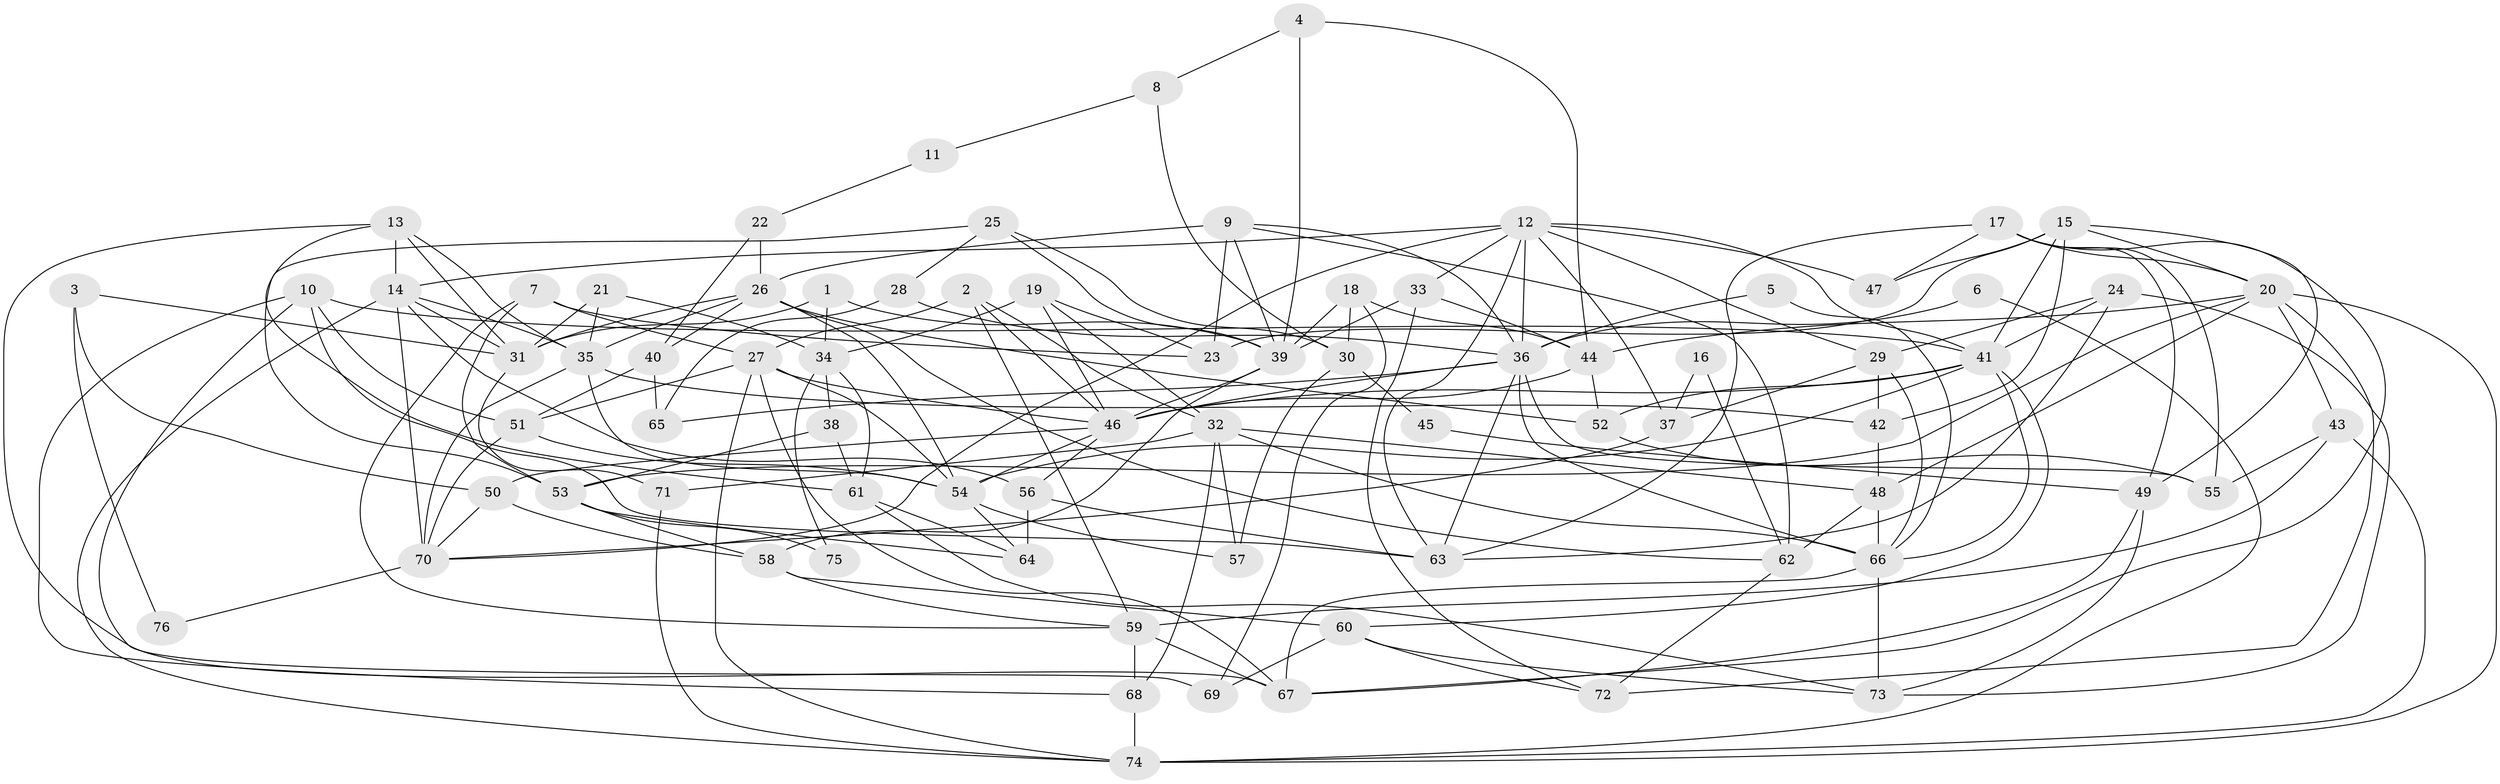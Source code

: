 // original degree distribution, {3: 0.30952380952380953, 4: 0.23015873015873015, 5: 0.18253968253968253, 8: 0.015873015873015872, 2: 0.1349206349206349, 6: 0.07142857142857142, 7: 0.047619047619047616, 10: 0.007936507936507936}
// Generated by graph-tools (version 1.1) at 2025/37/03/04/25 23:37:09]
// undirected, 76 vertices, 185 edges
graph export_dot {
  node [color=gray90,style=filled];
  1;
  2;
  3;
  4;
  5;
  6;
  7;
  8;
  9;
  10;
  11;
  12;
  13;
  14;
  15;
  16;
  17;
  18;
  19;
  20;
  21;
  22;
  23;
  24;
  25;
  26;
  27;
  28;
  29;
  30;
  31;
  32;
  33;
  34;
  35;
  36;
  37;
  38;
  39;
  40;
  41;
  42;
  43;
  44;
  45;
  46;
  47;
  48;
  49;
  50;
  51;
  52;
  53;
  54;
  55;
  56;
  57;
  58;
  59;
  60;
  61;
  62;
  63;
  64;
  65;
  66;
  67;
  68;
  69;
  70;
  71;
  72;
  73;
  74;
  75;
  76;
  1 -- 31 [weight=1.0];
  1 -- 34 [weight=1.0];
  1 -- 39 [weight=1.0];
  2 -- 27 [weight=1.0];
  2 -- 32 [weight=1.0];
  2 -- 46 [weight=1.0];
  2 -- 59 [weight=1.0];
  3 -- 31 [weight=2.0];
  3 -- 50 [weight=1.0];
  3 -- 76 [weight=2.0];
  4 -- 8 [weight=1.0];
  4 -- 39 [weight=1.0];
  4 -- 44 [weight=1.0];
  5 -- 36 [weight=1.0];
  5 -- 66 [weight=1.0];
  6 -- 36 [weight=1.0];
  6 -- 74 [weight=1.0];
  7 -- 23 [weight=1.0];
  7 -- 27 [weight=1.0];
  7 -- 53 [weight=1.0];
  7 -- 59 [weight=1.0];
  8 -- 11 [weight=1.0];
  8 -- 30 [weight=1.0];
  9 -- 23 [weight=2.0];
  9 -- 26 [weight=1.0];
  9 -- 36 [weight=1.0];
  9 -- 39 [weight=1.0];
  9 -- 62 [weight=1.0];
  10 -- 41 [weight=1.0];
  10 -- 51 [weight=1.0];
  10 -- 63 [weight=1.0];
  10 -- 68 [weight=1.0];
  10 -- 69 [weight=2.0];
  11 -- 22 [weight=1.0];
  12 -- 14 [weight=1.0];
  12 -- 29 [weight=1.0];
  12 -- 33 [weight=1.0];
  12 -- 36 [weight=2.0];
  12 -- 37 [weight=2.0];
  12 -- 41 [weight=1.0];
  12 -- 47 [weight=1.0];
  12 -- 63 [weight=1.0];
  12 -- 70 [weight=1.0];
  13 -- 14 [weight=1.0];
  13 -- 31 [weight=1.0];
  13 -- 35 [weight=1.0];
  13 -- 61 [weight=1.0];
  13 -- 67 [weight=1.0];
  14 -- 31 [weight=2.0];
  14 -- 35 [weight=1.0];
  14 -- 56 [weight=1.0];
  14 -- 70 [weight=2.0];
  14 -- 74 [weight=1.0];
  15 -- 20 [weight=1.0];
  15 -- 23 [weight=1.0];
  15 -- 41 [weight=1.0];
  15 -- 42 [weight=2.0];
  15 -- 47 [weight=1.0];
  15 -- 49 [weight=1.0];
  16 -- 37 [weight=1.0];
  16 -- 62 [weight=1.0];
  17 -- 20 [weight=1.0];
  17 -- 47 [weight=2.0];
  17 -- 49 [weight=1.0];
  17 -- 55 [weight=1.0];
  17 -- 63 [weight=1.0];
  17 -- 67 [weight=1.0];
  18 -- 30 [weight=1.0];
  18 -- 39 [weight=1.0];
  18 -- 44 [weight=1.0];
  18 -- 69 [weight=1.0];
  19 -- 23 [weight=1.0];
  19 -- 32 [weight=1.0];
  19 -- 34 [weight=1.0];
  19 -- 46 [weight=1.0];
  20 -- 43 [weight=1.0];
  20 -- 44 [weight=1.0];
  20 -- 48 [weight=1.0];
  20 -- 53 [weight=1.0];
  20 -- 72 [weight=1.0];
  20 -- 74 [weight=1.0];
  21 -- 31 [weight=1.0];
  21 -- 34 [weight=1.0];
  21 -- 35 [weight=1.0];
  22 -- 26 [weight=1.0];
  22 -- 40 [weight=1.0];
  24 -- 29 [weight=1.0];
  24 -- 41 [weight=1.0];
  24 -- 63 [weight=1.0];
  24 -- 73 [weight=1.0];
  25 -- 28 [weight=1.0];
  25 -- 30 [weight=1.0];
  25 -- 39 [weight=1.0];
  25 -- 53 [weight=1.0];
  26 -- 31 [weight=1.0];
  26 -- 35 [weight=1.0];
  26 -- 40 [weight=1.0];
  26 -- 52 [weight=1.0];
  26 -- 54 [weight=1.0];
  26 -- 62 [weight=1.0];
  27 -- 46 [weight=1.0];
  27 -- 51 [weight=1.0];
  27 -- 54 [weight=1.0];
  27 -- 67 [weight=1.0];
  27 -- 74 [weight=1.0];
  28 -- 36 [weight=2.0];
  28 -- 65 [weight=1.0];
  29 -- 37 [weight=1.0];
  29 -- 42 [weight=1.0];
  29 -- 66 [weight=1.0];
  30 -- 45 [weight=1.0];
  30 -- 57 [weight=1.0];
  31 -- 71 [weight=1.0];
  32 -- 48 [weight=1.0];
  32 -- 57 [weight=1.0];
  32 -- 66 [weight=1.0];
  32 -- 68 [weight=1.0];
  32 -- 71 [weight=1.0];
  33 -- 39 [weight=1.0];
  33 -- 44 [weight=1.0];
  33 -- 72 [weight=1.0];
  34 -- 38 [weight=1.0];
  34 -- 61 [weight=1.0];
  34 -- 75 [weight=1.0];
  35 -- 42 [weight=1.0];
  35 -- 54 [weight=1.0];
  35 -- 70 [weight=1.0];
  36 -- 46 [weight=1.0];
  36 -- 55 [weight=1.0];
  36 -- 63 [weight=1.0];
  36 -- 65 [weight=1.0];
  36 -- 66 [weight=1.0];
  37 -- 70 [weight=1.0];
  38 -- 53 [weight=1.0];
  38 -- 61 [weight=1.0];
  39 -- 46 [weight=1.0];
  39 -- 58 [weight=1.0];
  40 -- 51 [weight=1.0];
  40 -- 65 [weight=1.0];
  41 -- 46 [weight=1.0];
  41 -- 52 [weight=1.0];
  41 -- 54 [weight=1.0];
  41 -- 60 [weight=1.0];
  41 -- 66 [weight=1.0];
  42 -- 48 [weight=1.0];
  43 -- 55 [weight=1.0];
  43 -- 59 [weight=1.0];
  43 -- 74 [weight=1.0];
  44 -- 46 [weight=1.0];
  44 -- 52 [weight=1.0];
  45 -- 49 [weight=1.0];
  46 -- 50 [weight=2.0];
  46 -- 54 [weight=1.0];
  46 -- 56 [weight=1.0];
  48 -- 62 [weight=2.0];
  48 -- 66 [weight=1.0];
  49 -- 67 [weight=1.0];
  49 -- 73 [weight=1.0];
  50 -- 58 [weight=1.0];
  50 -- 70 [weight=1.0];
  51 -- 54 [weight=1.0];
  51 -- 70 [weight=1.0];
  52 -- 55 [weight=1.0];
  53 -- 58 [weight=1.0];
  53 -- 64 [weight=1.0];
  53 -- 75 [weight=1.0];
  54 -- 57 [weight=1.0];
  54 -- 64 [weight=1.0];
  56 -- 63 [weight=1.0];
  56 -- 64 [weight=1.0];
  58 -- 59 [weight=1.0];
  58 -- 60 [weight=1.0];
  59 -- 67 [weight=1.0];
  59 -- 68 [weight=1.0];
  60 -- 69 [weight=1.0];
  60 -- 72 [weight=1.0];
  60 -- 73 [weight=1.0];
  61 -- 64 [weight=1.0];
  61 -- 73 [weight=1.0];
  62 -- 72 [weight=1.0];
  66 -- 67 [weight=1.0];
  66 -- 73 [weight=1.0];
  68 -- 74 [weight=1.0];
  70 -- 76 [weight=1.0];
  71 -- 74 [weight=1.0];
}
